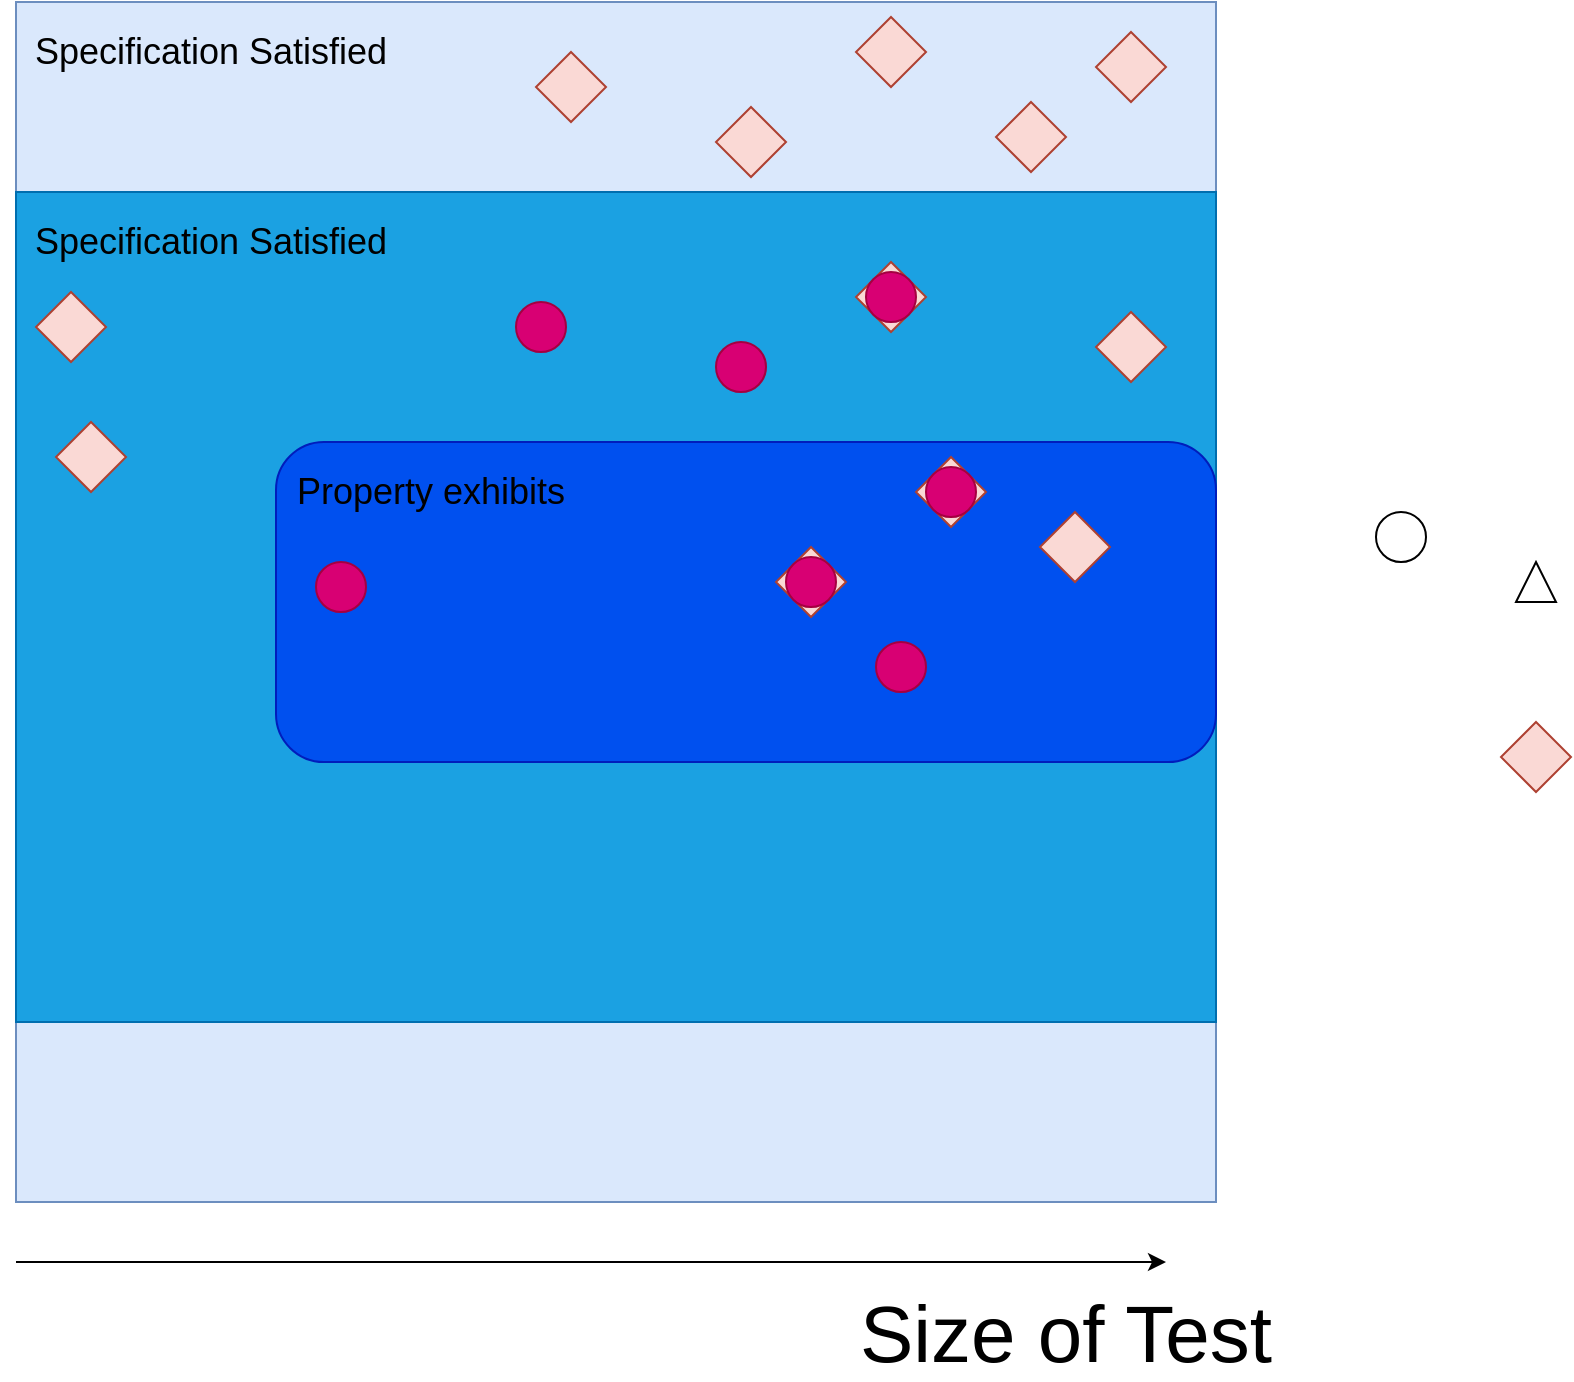 <mxfile version="21.2.1" type="github">
  <diagram name="Page-1" id="E4T3tfOA24dQTr4CGHFW">
    <mxGraphModel dx="1221" dy="686" grid="1" gridSize="10" guides="1" tooltips="1" connect="1" arrows="1" fold="1" page="1" pageScale="1" pageWidth="1654" pageHeight="2336" math="0" shadow="0">
      <root>
        <mxCell id="0" />
        <mxCell id="1" parent="0" />
        <mxCell id="auvpOmCTfh8urvbJQk5h-1" value="" style="whiteSpace=wrap;html=1;aspect=fixed;fillColor=#dae8fc;strokeColor=#6c8ebf;" vertex="1" parent="1">
          <mxGeometry x="280" y="130" width="600" height="600" as="geometry" />
        </mxCell>
        <mxCell id="auvpOmCTfh8urvbJQk5h-4" value="" style="whiteSpace=wrap;html=1;fillColor=#1ba1e2;fontColor=#ffffff;strokeColor=#006EAF;" vertex="1" parent="1">
          <mxGeometry x="280" y="225" width="600" height="415" as="geometry" />
        </mxCell>
        <mxCell id="auvpOmCTfh8urvbJQk5h-15" value="" style="rhombus;whiteSpace=wrap;html=1;fillColor=#fad9d5;strokeColor=#ae4132;" vertex="1" parent="1">
          <mxGeometry x="820" y="145" width="35" height="35" as="geometry" />
        </mxCell>
        <mxCell id="auvpOmCTfh8urvbJQk5h-6" value="" style="triangle;whiteSpace=wrap;html=1;rotation=-90;" vertex="1" parent="1">
          <mxGeometry x="1030" y="410" width="20" height="20" as="geometry" />
        </mxCell>
        <mxCell id="auvpOmCTfh8urvbJQk5h-25" value="&lt;span style=&quot;font-size: 18px;&quot;&gt;Specification Satisfied&lt;/span&gt;" style="text;html=1;strokeColor=none;fillColor=none;align=center;verticalAlign=middle;whiteSpace=wrap;rounded=0;" vertex="1" parent="1">
          <mxGeometry x="280" y="225" width="195" height="50" as="geometry" />
        </mxCell>
        <mxCell id="auvpOmCTfh8urvbJQk5h-27" value="" style="endArrow=classic;html=1;rounded=0;" edge="1" parent="1">
          <mxGeometry width="50" height="50" relative="1" as="geometry">
            <mxPoint x="280" y="760" as="sourcePoint" />
            <mxPoint x="855" y="760" as="targetPoint" />
          </mxGeometry>
        </mxCell>
        <mxCell id="auvpOmCTfh8urvbJQk5h-30" value="&lt;font style=&quot;font-size: 40px;&quot;&gt;Size of Test&lt;/font&gt;" style="text;html=1;strokeColor=none;fillColor=none;align=center;verticalAlign=middle;whiteSpace=wrap;rounded=0;" vertex="1" parent="1">
          <mxGeometry x="700" y="780" width="210" height="30" as="geometry" />
        </mxCell>
        <mxCell id="auvpOmCTfh8urvbJQk5h-33" value="" style="rhombus;whiteSpace=wrap;html=1;fillColor=#fad9d5;strokeColor=#ae4132;" vertex="1" parent="1">
          <mxGeometry x="770" y="180" width="35" height="35" as="geometry" />
        </mxCell>
        <mxCell id="auvpOmCTfh8urvbJQk5h-35" value="" style="rhombus;whiteSpace=wrap;html=1;fillColor=#fad9d5;strokeColor=#ae4132;" vertex="1" parent="1">
          <mxGeometry x="700" y="260" width="35" height="35" as="geometry" />
        </mxCell>
        <mxCell id="auvpOmCTfh8urvbJQk5h-36" value="" style="rhombus;whiteSpace=wrap;html=1;fillColor=#fad9d5;strokeColor=#ae4132;" vertex="1" parent="1">
          <mxGeometry x="700" y="137.5" width="35" height="35" as="geometry" />
        </mxCell>
        <mxCell id="auvpOmCTfh8urvbJQk5h-37" value="" style="rhombus;whiteSpace=wrap;html=1;fillColor=#fad9d5;strokeColor=#ae4132;" vertex="1" parent="1">
          <mxGeometry x="820" y="285" width="35" height="35" as="geometry" />
        </mxCell>
        <mxCell id="auvpOmCTfh8urvbJQk5h-39" value="" style="rhombus;whiteSpace=wrap;html=1;fillColor=#fad9d5;strokeColor=#ae4132;" vertex="1" parent="1">
          <mxGeometry x="1022.5" y="490" width="35" height="35" as="geometry" />
        </mxCell>
        <mxCell id="auvpOmCTfh8urvbJQk5h-40" value="" style="rhombus;whiteSpace=wrap;html=1;fillColor=#fad9d5;strokeColor=#ae4132;" vertex="1" parent="1">
          <mxGeometry x="300" y="340" width="35" height="35" as="geometry" />
        </mxCell>
        <mxCell id="auvpOmCTfh8urvbJQk5h-43" value="" style="rhombus;whiteSpace=wrap;html=1;fillColor=#fad9d5;strokeColor=#ae4132;" vertex="1" parent="1">
          <mxGeometry x="630" y="182.5" width="35" height="35" as="geometry" />
        </mxCell>
        <mxCell id="auvpOmCTfh8urvbJQk5h-44" value="" style="rhombus;whiteSpace=wrap;html=1;fillColor=#fad9d5;strokeColor=#ae4132;" vertex="1" parent="1">
          <mxGeometry x="540" y="155" width="35" height="35" as="geometry" />
        </mxCell>
        <mxCell id="auvpOmCTfh8urvbJQk5h-45" value="" style="rhombus;whiteSpace=wrap;html=1;fillColor=#fad9d5;strokeColor=#ae4132;" vertex="1" parent="1">
          <mxGeometry x="290" y="275" width="35" height="35" as="geometry" />
        </mxCell>
        <mxCell id="auvpOmCTfh8urvbJQk5h-48" value="" style="rounded=1;whiteSpace=wrap;html=1;fillColor=#0050ef;strokeColor=#001DBC;fontColor=#ffffff;" vertex="1" parent="1">
          <mxGeometry x="410" y="350" width="470" height="160" as="geometry" />
        </mxCell>
        <mxCell id="auvpOmCTfh8urvbJQk5h-49" style="edgeStyle=orthogonalEdgeStyle;rounded=0;orthogonalLoop=1;jettySize=auto;html=1;exitX=0.5;exitY=1;exitDx=0;exitDy=0;" edge="1" parent="1" source="auvpOmCTfh8urvbJQk5h-48" target="auvpOmCTfh8urvbJQk5h-48">
          <mxGeometry relative="1" as="geometry" />
        </mxCell>
        <mxCell id="auvpOmCTfh8urvbJQk5h-50" value="&lt;span style=&quot;font-size: 18px;&quot;&gt;Property exhibits&lt;/span&gt;" style="text;html=1;strokeColor=none;fillColor=none;align=center;verticalAlign=middle;whiteSpace=wrap;rounded=0;" vertex="1" parent="1">
          <mxGeometry x="390" y="350" width="195" height="50" as="geometry" />
        </mxCell>
        <mxCell id="auvpOmCTfh8urvbJQk5h-51" value="" style="rhombus;whiteSpace=wrap;html=1;fillColor=#fad9d5;strokeColor=#ae4132;" vertex="1" parent="1">
          <mxGeometry x="730" y="357.5" width="35" height="35" as="geometry" />
        </mxCell>
        <mxCell id="auvpOmCTfh8urvbJQk5h-52" value="" style="rhombus;whiteSpace=wrap;html=1;fillColor=#fad9d5;strokeColor=#ae4132;" vertex="1" parent="1">
          <mxGeometry x="660" y="402.5" width="35" height="35" as="geometry" />
        </mxCell>
        <mxCell id="auvpOmCTfh8urvbJQk5h-8" value="" style="ellipse;whiteSpace=wrap;html=1;aspect=fixed;" vertex="1" parent="1">
          <mxGeometry x="960" y="385" width="25" height="25" as="geometry" />
        </mxCell>
        <mxCell id="auvpOmCTfh8urvbJQk5h-53" value="" style="ellipse;whiteSpace=wrap;html=1;aspect=fixed;fillColor=#d80073;fontColor=#ffffff;strokeColor=#A50040;" vertex="1" parent="1">
          <mxGeometry x="705" y="265" width="25" height="25" as="geometry" />
        </mxCell>
        <mxCell id="auvpOmCTfh8urvbJQk5h-55" value="" style="ellipse;whiteSpace=wrap;html=1;aspect=fixed;fillColor=#d80073;fontColor=#ffffff;strokeColor=#A50040;" vertex="1" parent="1">
          <mxGeometry x="735" y="362.5" width="25" height="25" as="geometry" />
        </mxCell>
        <mxCell id="auvpOmCTfh8urvbJQk5h-56" value="" style="ellipse;whiteSpace=wrap;html=1;aspect=fixed;fillColor=#d80073;fontColor=#ffffff;strokeColor=#A50040;" vertex="1" parent="1">
          <mxGeometry x="665" y="407.5" width="25" height="25" as="geometry" />
        </mxCell>
        <mxCell id="auvpOmCTfh8urvbJQk5h-57" value="" style="ellipse;whiteSpace=wrap;html=1;aspect=fixed;fillColor=#d80073;fontColor=#ffffff;strokeColor=#A50040;" vertex="1" parent="1">
          <mxGeometry x="630" y="300" width="25" height="25" as="geometry" />
        </mxCell>
        <mxCell id="auvpOmCTfh8urvbJQk5h-58" value="" style="ellipse;whiteSpace=wrap;html=1;aspect=fixed;fillColor=#d80073;fontColor=#ffffff;strokeColor=#A50040;" vertex="1" parent="1">
          <mxGeometry x="710" y="450" width="25" height="25" as="geometry" />
        </mxCell>
        <mxCell id="auvpOmCTfh8urvbJQk5h-59" value="" style="ellipse;whiteSpace=wrap;html=1;aspect=fixed;fillColor=#d80073;fontColor=#ffffff;strokeColor=#A50040;" vertex="1" parent="1">
          <mxGeometry x="530" y="280" width="25" height="25" as="geometry" />
        </mxCell>
        <mxCell id="auvpOmCTfh8urvbJQk5h-60" value="" style="ellipse;whiteSpace=wrap;html=1;aspect=fixed;fillColor=#d80073;fontColor=#ffffff;strokeColor=#A50040;" vertex="1" parent="1">
          <mxGeometry x="430" y="410" width="25" height="25" as="geometry" />
        </mxCell>
        <mxCell id="auvpOmCTfh8urvbJQk5h-38" value="" style="rhombus;whiteSpace=wrap;html=1;fillColor=#fad9d5;strokeColor=#ae4132;" vertex="1" parent="1">
          <mxGeometry x="792" y="385" width="35" height="35" as="geometry" />
        </mxCell>
        <mxCell id="auvpOmCTfh8urvbJQk5h-65" value="&lt;span style=&quot;font-size: 18px;&quot;&gt;Specification Satisfied&lt;/span&gt;" style="text;html=1;strokeColor=none;fillColor=none;align=center;verticalAlign=middle;whiteSpace=wrap;rounded=0;" vertex="1" parent="1">
          <mxGeometry x="280" y="130" width="195" height="50" as="geometry" />
        </mxCell>
      </root>
    </mxGraphModel>
  </diagram>
</mxfile>
